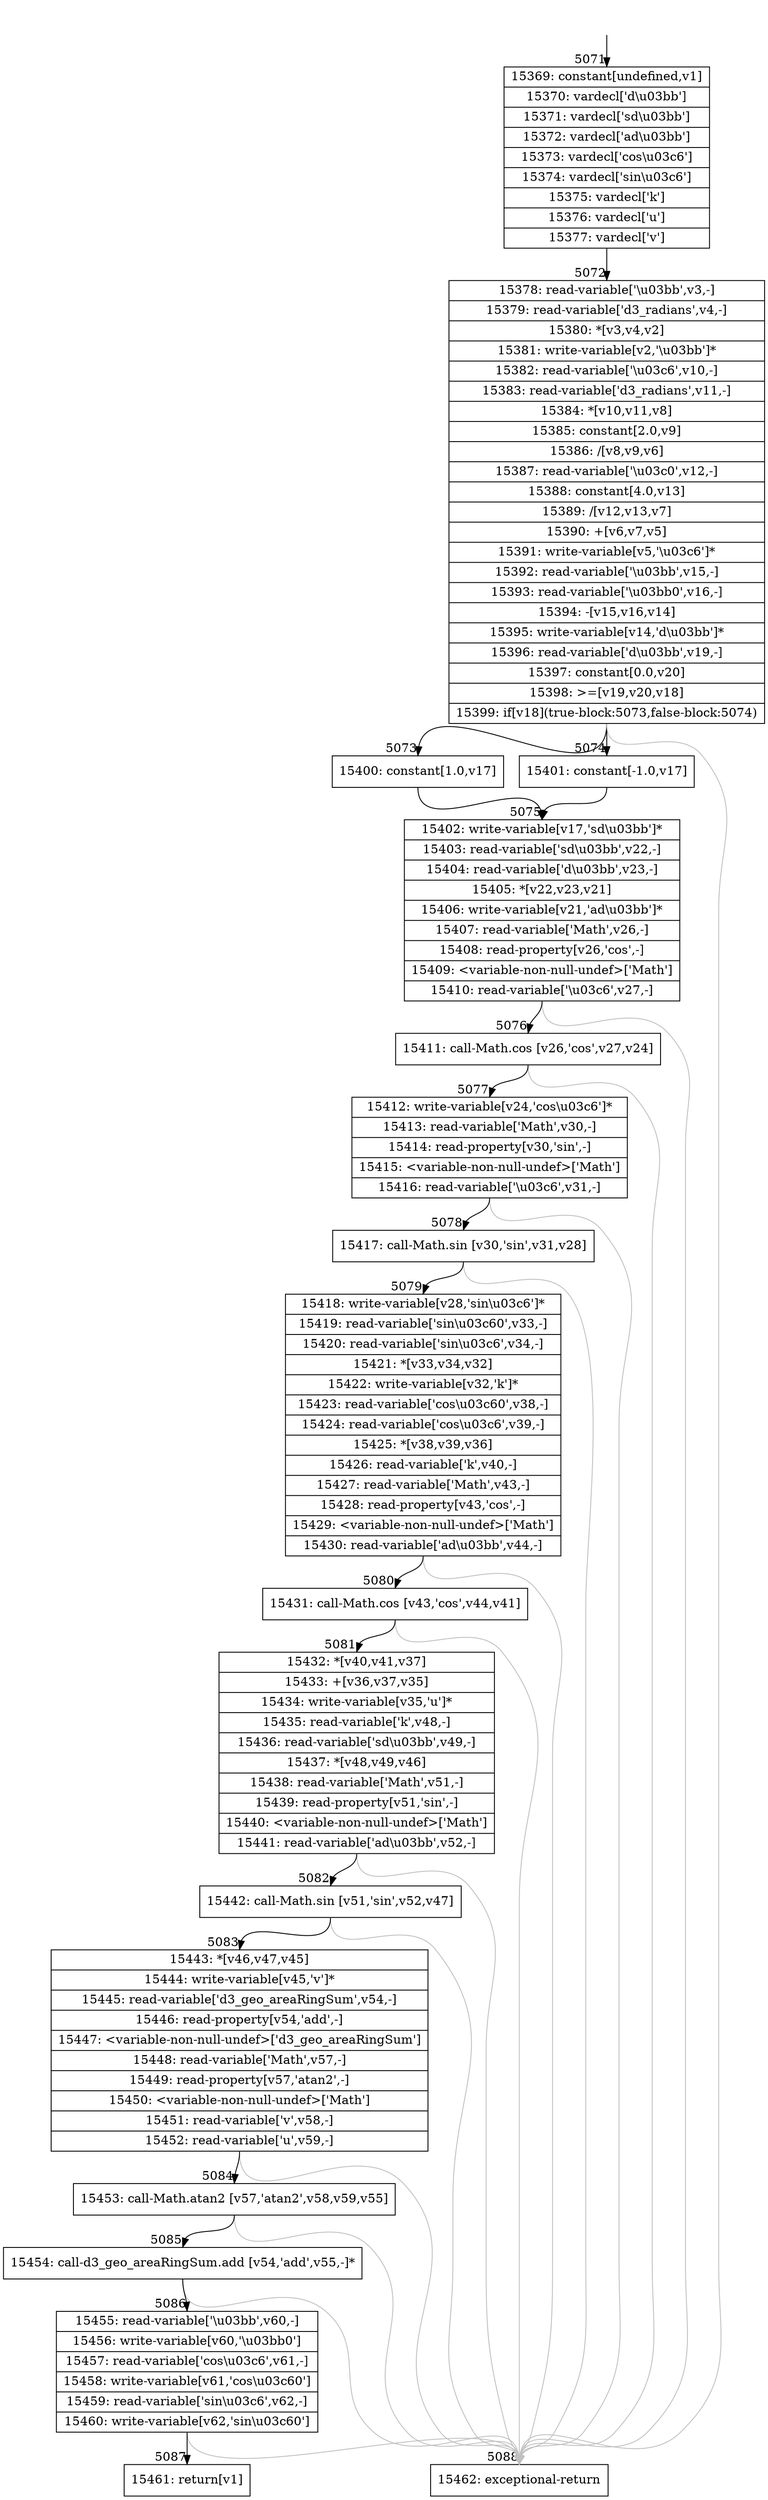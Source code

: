 digraph {
rankdir="TD"
BB_entry487[shape=none,label=""];
BB_entry487 -> BB5071 [tailport=s, headport=n, headlabel="    5071"]
BB5071 [shape=record label="{15369: constant[undefined,v1]|15370: vardecl['d\\u03bb']|15371: vardecl['sd\\u03bb']|15372: vardecl['ad\\u03bb']|15373: vardecl['cos\\u03c6']|15374: vardecl['sin\\u03c6']|15375: vardecl['k']|15376: vardecl['u']|15377: vardecl['v']}" ] 
BB5071 -> BB5072 [tailport=s, headport=n, headlabel="      5072"]
BB5072 [shape=record label="{15378: read-variable['\\u03bb',v3,-]|15379: read-variable['d3_radians',v4,-]|15380: *[v3,v4,v2]|15381: write-variable[v2,'\\u03bb']*|15382: read-variable['\\u03c6',v10,-]|15383: read-variable['d3_radians',v11,-]|15384: *[v10,v11,v8]|15385: constant[2.0,v9]|15386: /[v8,v9,v6]|15387: read-variable['\\u03c0',v12,-]|15388: constant[4.0,v13]|15389: /[v12,v13,v7]|15390: +[v6,v7,v5]|15391: write-variable[v5,'\\u03c6']*|15392: read-variable['\\u03bb',v15,-]|15393: read-variable['\\u03bb0',v16,-]|15394: -[v15,v16,v14]|15395: write-variable[v14,'d\\u03bb']*|15396: read-variable['d\\u03bb',v19,-]|15397: constant[0.0,v20]|15398: \>=[v19,v20,v18]|15399: if[v18](true-block:5073,false-block:5074)}" ] 
BB5072 -> BB5073 [tailport=s, headport=n, headlabel="      5073"]
BB5072 -> BB5074 [tailport=s, headport=n, headlabel="      5074"]
BB5072 -> BB5088 [tailport=s, headport=n, color=gray, headlabel="      5088"]
BB5073 [shape=record label="{15400: constant[1.0,v17]}" ] 
BB5073 -> BB5075 [tailport=s, headport=n, headlabel="      5075"]
BB5074 [shape=record label="{15401: constant[-1.0,v17]}" ] 
BB5074 -> BB5075 [tailport=s, headport=n]
BB5075 [shape=record label="{15402: write-variable[v17,'sd\\u03bb']*|15403: read-variable['sd\\u03bb',v22,-]|15404: read-variable['d\\u03bb',v23,-]|15405: *[v22,v23,v21]|15406: write-variable[v21,'ad\\u03bb']*|15407: read-variable['Math',v26,-]|15408: read-property[v26,'cos',-]|15409: \<variable-non-null-undef\>['Math']|15410: read-variable['\\u03c6',v27,-]}" ] 
BB5075 -> BB5076 [tailport=s, headport=n, headlabel="      5076"]
BB5075 -> BB5088 [tailport=s, headport=n, color=gray]
BB5076 [shape=record label="{15411: call-Math.cos [v26,'cos',v27,v24]}" ] 
BB5076 -> BB5077 [tailport=s, headport=n, headlabel="      5077"]
BB5076 -> BB5088 [tailport=s, headport=n, color=gray]
BB5077 [shape=record label="{15412: write-variable[v24,'cos\\u03c6']*|15413: read-variable['Math',v30,-]|15414: read-property[v30,'sin',-]|15415: \<variable-non-null-undef\>['Math']|15416: read-variable['\\u03c6',v31,-]}" ] 
BB5077 -> BB5078 [tailport=s, headport=n, headlabel="      5078"]
BB5077 -> BB5088 [tailport=s, headport=n, color=gray]
BB5078 [shape=record label="{15417: call-Math.sin [v30,'sin',v31,v28]}" ] 
BB5078 -> BB5079 [tailport=s, headport=n, headlabel="      5079"]
BB5078 -> BB5088 [tailport=s, headport=n, color=gray]
BB5079 [shape=record label="{15418: write-variable[v28,'sin\\u03c6']*|15419: read-variable['sin\\u03c60',v33,-]|15420: read-variable['sin\\u03c6',v34,-]|15421: *[v33,v34,v32]|15422: write-variable[v32,'k']*|15423: read-variable['cos\\u03c60',v38,-]|15424: read-variable['cos\\u03c6',v39,-]|15425: *[v38,v39,v36]|15426: read-variable['k',v40,-]|15427: read-variable['Math',v43,-]|15428: read-property[v43,'cos',-]|15429: \<variable-non-null-undef\>['Math']|15430: read-variable['ad\\u03bb',v44,-]}" ] 
BB5079 -> BB5080 [tailport=s, headport=n, headlabel="      5080"]
BB5079 -> BB5088 [tailport=s, headport=n, color=gray]
BB5080 [shape=record label="{15431: call-Math.cos [v43,'cos',v44,v41]}" ] 
BB5080 -> BB5081 [tailport=s, headport=n, headlabel="      5081"]
BB5080 -> BB5088 [tailport=s, headport=n, color=gray]
BB5081 [shape=record label="{15432: *[v40,v41,v37]|15433: +[v36,v37,v35]|15434: write-variable[v35,'u']*|15435: read-variable['k',v48,-]|15436: read-variable['sd\\u03bb',v49,-]|15437: *[v48,v49,v46]|15438: read-variable['Math',v51,-]|15439: read-property[v51,'sin',-]|15440: \<variable-non-null-undef\>['Math']|15441: read-variable['ad\\u03bb',v52,-]}" ] 
BB5081 -> BB5082 [tailport=s, headport=n, headlabel="      5082"]
BB5081 -> BB5088 [tailport=s, headport=n, color=gray]
BB5082 [shape=record label="{15442: call-Math.sin [v51,'sin',v52,v47]}" ] 
BB5082 -> BB5083 [tailport=s, headport=n, headlabel="      5083"]
BB5082 -> BB5088 [tailport=s, headport=n, color=gray]
BB5083 [shape=record label="{15443: *[v46,v47,v45]|15444: write-variable[v45,'v']*|15445: read-variable['d3_geo_areaRingSum',v54,-]|15446: read-property[v54,'add',-]|15447: \<variable-non-null-undef\>['d3_geo_areaRingSum']|15448: read-variable['Math',v57,-]|15449: read-property[v57,'atan2',-]|15450: \<variable-non-null-undef\>['Math']|15451: read-variable['v',v58,-]|15452: read-variable['u',v59,-]}" ] 
BB5083 -> BB5084 [tailport=s, headport=n, headlabel="      5084"]
BB5083 -> BB5088 [tailport=s, headport=n, color=gray]
BB5084 [shape=record label="{15453: call-Math.atan2 [v57,'atan2',v58,v59,v55]}" ] 
BB5084 -> BB5085 [tailport=s, headport=n, headlabel="      5085"]
BB5084 -> BB5088 [tailport=s, headport=n, color=gray]
BB5085 [shape=record label="{15454: call-d3_geo_areaRingSum.add [v54,'add',v55,-]*}" ] 
BB5085 -> BB5086 [tailport=s, headport=n, headlabel="      5086"]
BB5085 -> BB5088 [tailport=s, headport=n, color=gray]
BB5086 [shape=record label="{15455: read-variable['\\u03bb',v60,-]|15456: write-variable[v60,'\\u03bb0']|15457: read-variable['cos\\u03c6',v61,-]|15458: write-variable[v61,'cos\\u03c60']|15459: read-variable['sin\\u03c6',v62,-]|15460: write-variable[v62,'sin\\u03c60']}" ] 
BB5086 -> BB5087 [tailport=s, headport=n, headlabel="      5087"]
BB5086 -> BB5088 [tailport=s, headport=n, color=gray]
BB5087 [shape=record label="{15461: return[v1]}" ] 
BB5088 [shape=record label="{15462: exceptional-return}" ] 
//#$~ 2964
}

